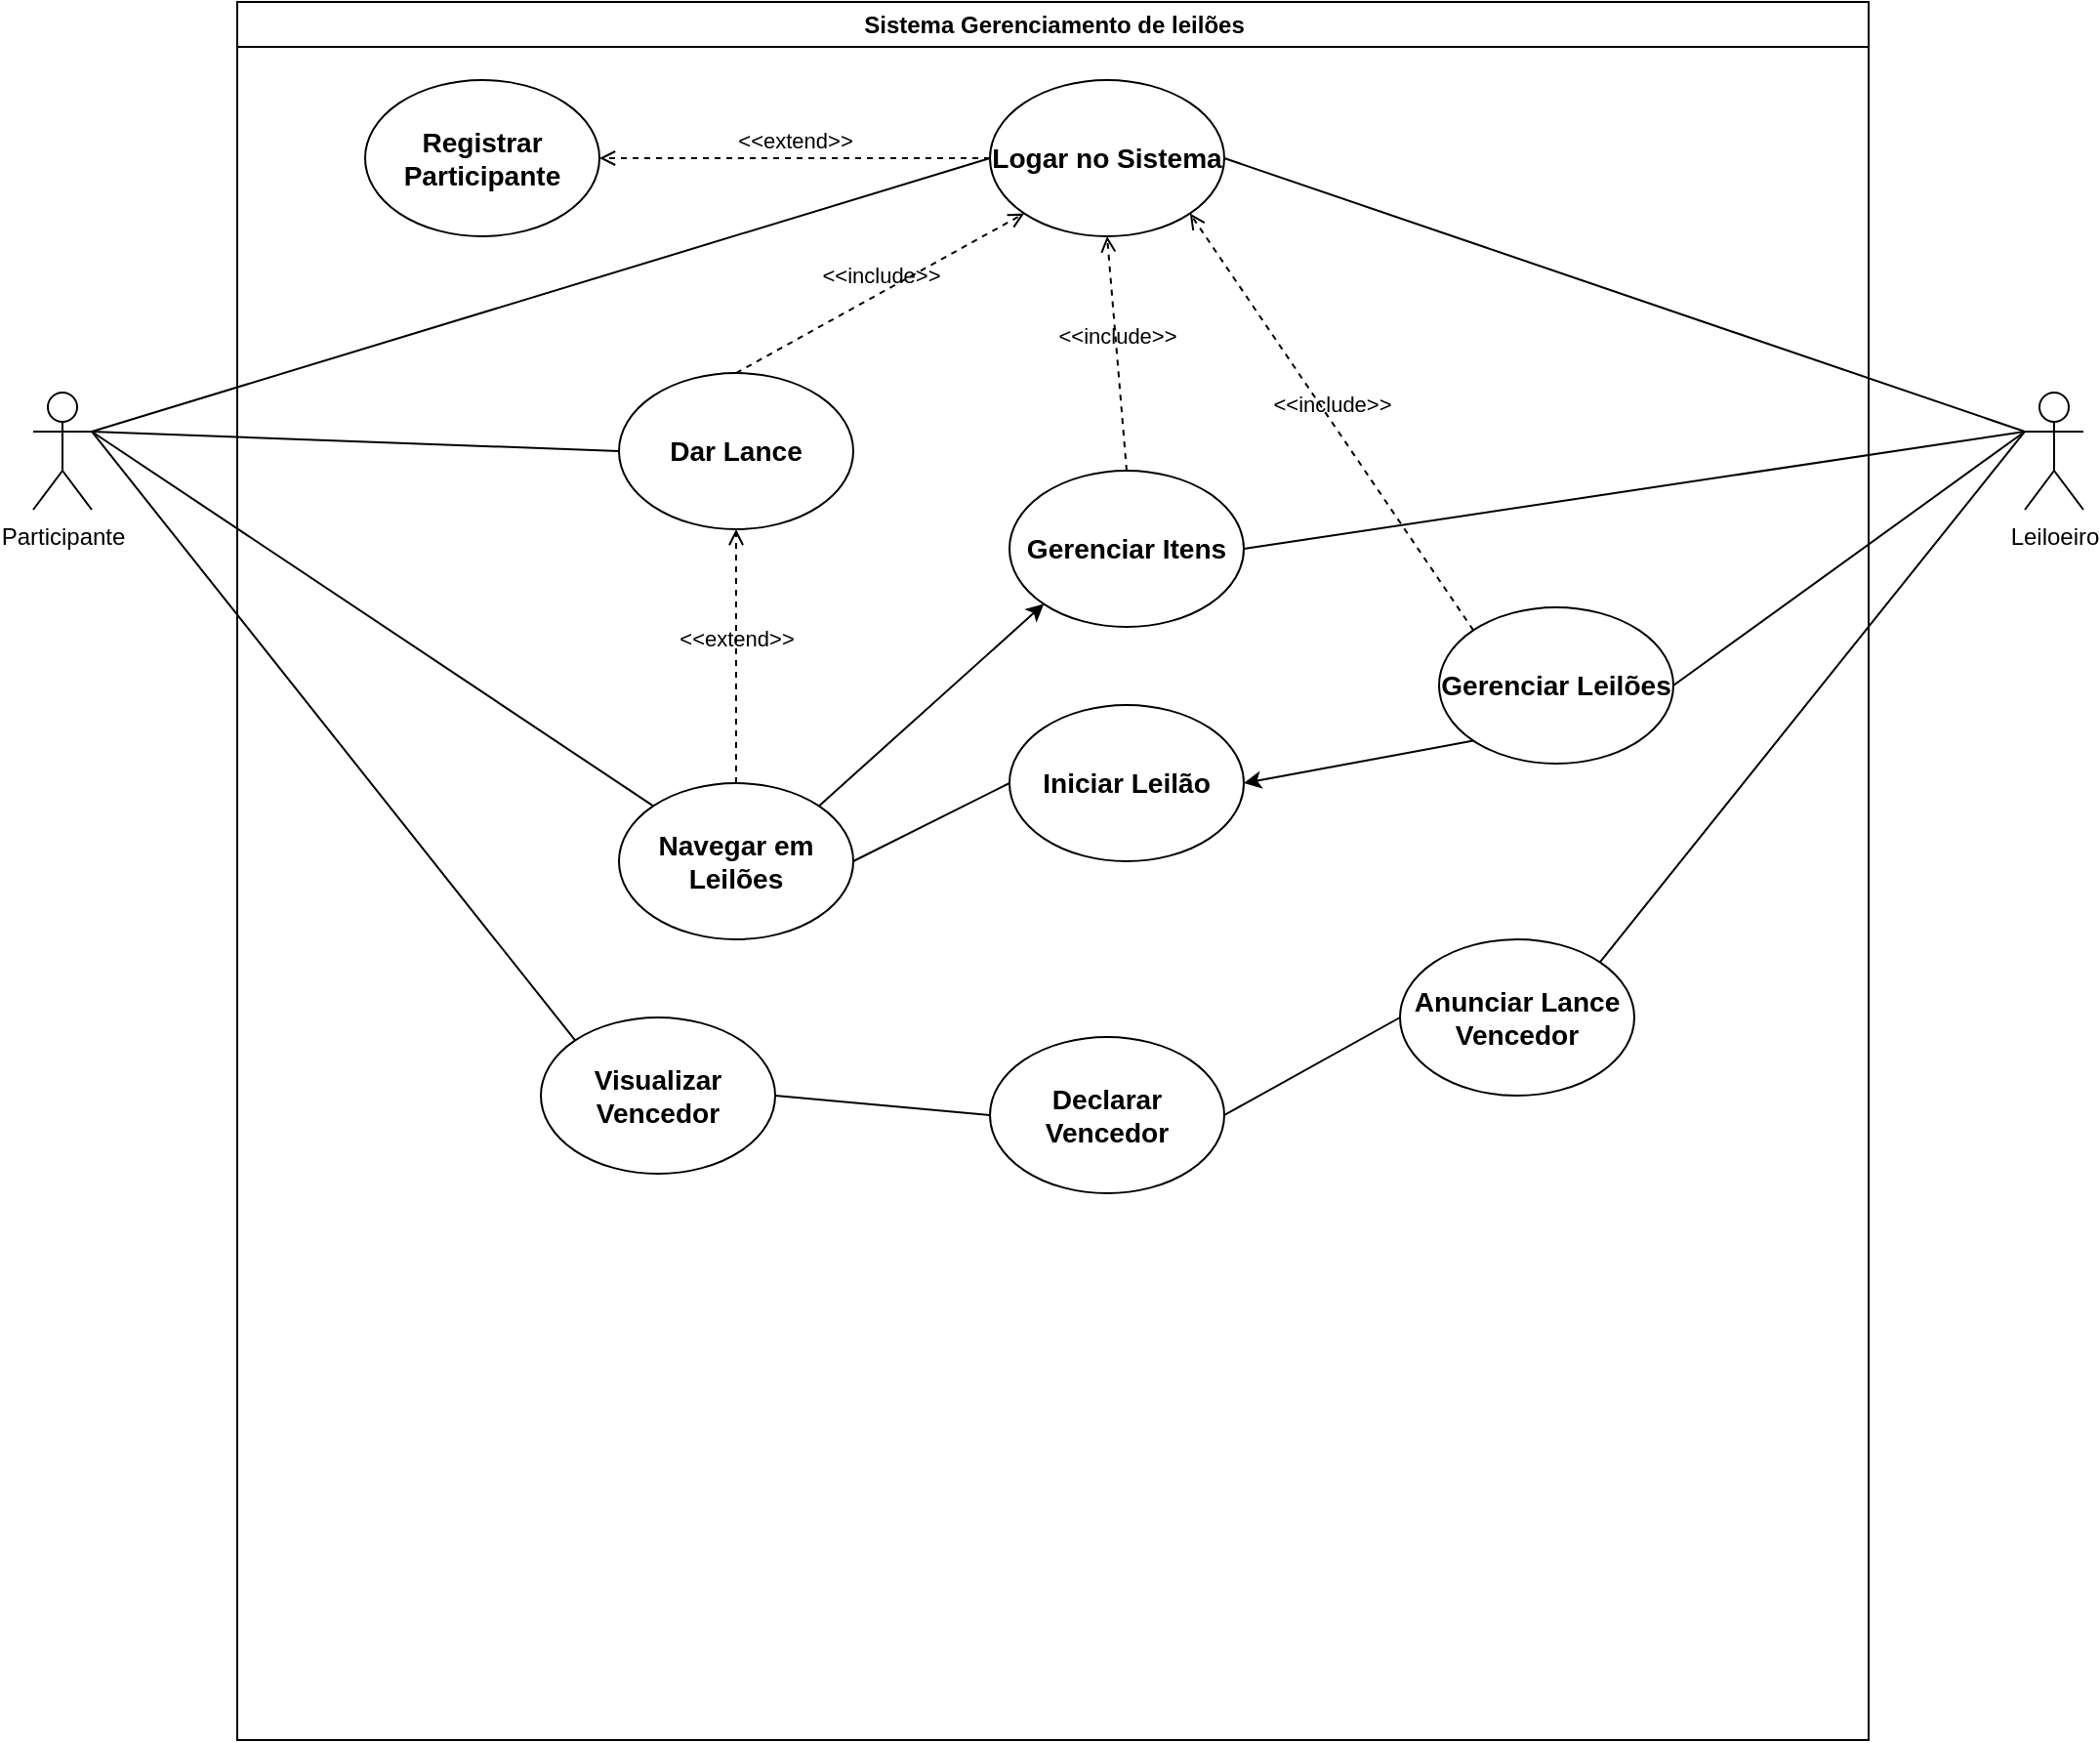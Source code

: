 <mxfile version="24.5.4" type="github">
  <diagram name="Página-1" id="xvm6ddMjzJ4y89bcNbFS">
    <mxGraphModel dx="1062" dy="567" grid="1" gridSize="10" guides="0" tooltips="1" connect="1" arrows="0" fold="1" page="1" pageScale="1" pageWidth="1169" pageHeight="827" math="0" shadow="0">
      <root>
        <mxCell id="0" />
        <mxCell id="1" parent="0" />
        <mxCell id="DuFYwMO4WbOh_CWCAp85-6" value="Sistema Gerenciamento de leilões" style="swimlane;whiteSpace=wrap;html=1;" parent="1" vertex="1">
          <mxGeometry x="164.5" width="835.5" height="890" as="geometry" />
        </mxCell>
        <mxCell id="bjDUwGLzemZ7QIyRnV6E-1" value="&lt;h3 class=&quot;western&quot;&gt;&lt;strong&gt;Logar no Sistema&lt;/strong&gt;&lt;/h3&gt;" style="ellipse;whiteSpace=wrap;html=1;" vertex="1" parent="DuFYwMO4WbOh_CWCAp85-6">
          <mxGeometry x="385.5" y="40" width="120" height="80" as="geometry" />
        </mxCell>
        <mxCell id="bjDUwGLzemZ7QIyRnV6E-2" value="&lt;h3 class=&quot;western&quot;&gt;&lt;strong&gt;Dar Lance&lt;/strong&gt;&lt;/h3&gt;" style="ellipse;whiteSpace=wrap;html=1;" vertex="1" parent="DuFYwMO4WbOh_CWCAp85-6">
          <mxGeometry x="195.5" y="190" width="120" height="80" as="geometry" />
        </mxCell>
        <mxCell id="bjDUwGLzemZ7QIyRnV6E-3" value="&lt;h3 class=&quot;western&quot;&gt;&lt;strong&gt;Registrar Participante&lt;/strong&gt;&lt;/h3&gt;" style="ellipse;whiteSpace=wrap;html=1;" vertex="1" parent="DuFYwMO4WbOh_CWCAp85-6">
          <mxGeometry x="65.5" y="40" width="120" height="80" as="geometry" />
        </mxCell>
        <mxCell id="bjDUwGLzemZ7QIyRnV6E-4" value="&lt;h3 class=&quot;western&quot;&gt;&lt;strong&gt;Gerenciar Leilões&lt;/strong&gt;&lt;/h3&gt;" style="ellipse;whiteSpace=wrap;html=1;" vertex="1" parent="DuFYwMO4WbOh_CWCAp85-6">
          <mxGeometry x="615.5" y="310" width="120" height="80" as="geometry" />
        </mxCell>
        <mxCell id="bjDUwGLzemZ7QIyRnV6E-5" value="&lt;h3 class=&quot;western&quot;&gt;&lt;strong&gt;Iniciar Leilão&lt;/strong&gt;&lt;/h3&gt;" style="ellipse;whiteSpace=wrap;html=1;" vertex="1" parent="DuFYwMO4WbOh_CWCAp85-6">
          <mxGeometry x="395.5" y="360" width="120" height="80" as="geometry" />
        </mxCell>
        <mxCell id="bjDUwGLzemZ7QIyRnV6E-6" value="&lt;h3 class=&quot;western&quot;&gt;&lt;strong&gt;Anunciar Lance Vencedor&lt;/strong&gt;&lt;/h3&gt;" style="ellipse;whiteSpace=wrap;html=1;direction=west;" vertex="1" parent="DuFYwMO4WbOh_CWCAp85-6">
          <mxGeometry x="595.5" y="480" width="120" height="80" as="geometry" />
        </mxCell>
        <mxCell id="bjDUwGLzemZ7QIyRnV6E-7" value="&lt;h3 class=&quot;western&quot;&gt;&lt;strong&gt;Navegar em Leilões&lt;/strong&gt;&lt;/h3&gt;" style="ellipse;whiteSpace=wrap;html=1;" vertex="1" parent="DuFYwMO4WbOh_CWCAp85-6">
          <mxGeometry x="195.5" y="400" width="120" height="80" as="geometry" />
        </mxCell>
        <mxCell id="bjDUwGLzemZ7QIyRnV6E-8" value="&lt;h3 class=&quot;western&quot;&gt;&lt;strong&gt;Visualizar Vencedor&lt;/strong&gt;&lt;/h3&gt;" style="ellipse;whiteSpace=wrap;html=1;" vertex="1" parent="DuFYwMO4WbOh_CWCAp85-6">
          <mxGeometry x="155.5" y="520" width="120" height="80" as="geometry" />
        </mxCell>
        <mxCell id="bjDUwGLzemZ7QIyRnV6E-9" value="&lt;h3 class=&quot;western&quot;&gt;&lt;strong&gt;Gerenciar Itens&lt;/strong&gt;&lt;/h3&gt;" style="ellipse;whiteSpace=wrap;html=1;" vertex="1" parent="DuFYwMO4WbOh_CWCAp85-6">
          <mxGeometry x="395.5" y="240" width="120" height="80" as="geometry" />
        </mxCell>
        <mxCell id="bjDUwGLzemZ7QIyRnV6E-11" value="&lt;h3 class=&quot;western&quot;&gt;&lt;strong&gt;Declarar Vencedor&lt;/strong&gt;&lt;/h3&gt;" style="ellipse;whiteSpace=wrap;html=1;" vertex="1" parent="DuFYwMO4WbOh_CWCAp85-6">
          <mxGeometry x="385.5" y="530" width="120" height="80" as="geometry" />
        </mxCell>
        <mxCell id="bjDUwGLzemZ7QIyRnV6E-18" value="&amp;lt;&amp;lt;extend&amp;gt;&amp;gt;" style="html=1;verticalAlign=bottom;labelBackgroundColor=none;endArrow=open;endFill=0;dashed=1;rounded=0;exitX=0;exitY=0.5;exitDx=0;exitDy=0;entryX=1;entryY=0.5;entryDx=0;entryDy=0;" edge="1" parent="DuFYwMO4WbOh_CWCAp85-6" source="bjDUwGLzemZ7QIyRnV6E-1" target="bjDUwGLzemZ7QIyRnV6E-3">
          <mxGeometry width="160" relative="1" as="geometry">
            <mxPoint x="345.5" y="60" as="sourcePoint" />
            <mxPoint x="215.5" y="70" as="targetPoint" />
          </mxGeometry>
        </mxCell>
        <mxCell id="bjDUwGLzemZ7QIyRnV6E-20" value="&amp;lt;&amp;lt;include&amp;gt;&amp;gt;" style="html=1;verticalAlign=bottom;labelBackgroundColor=none;endArrow=open;endFill=0;dashed=1;rounded=0;exitX=0.5;exitY=0;exitDx=0;exitDy=0;entryX=0;entryY=1;entryDx=0;entryDy=0;" edge="1" parent="DuFYwMO4WbOh_CWCAp85-6" source="bjDUwGLzemZ7QIyRnV6E-2" target="bjDUwGLzemZ7QIyRnV6E-1">
          <mxGeometry width="160" relative="1" as="geometry">
            <mxPoint x="330" y="290" as="sourcePoint" />
            <mxPoint x="490" y="290" as="targetPoint" />
          </mxGeometry>
        </mxCell>
        <mxCell id="bjDUwGLzemZ7QIyRnV6E-23" value="" style="endArrow=none;html=1;rounded=0;entryX=0;entryY=0.5;entryDx=0;entryDy=0;exitX=1;exitY=0.5;exitDx=0;exitDy=0;" edge="1" parent="DuFYwMO4WbOh_CWCAp85-6" source="bjDUwGLzemZ7QIyRnV6E-7" target="bjDUwGLzemZ7QIyRnV6E-5">
          <mxGeometry width="50" height="50" relative="1" as="geometry">
            <mxPoint x="390" y="320" as="sourcePoint" />
            <mxPoint x="440" y="270" as="targetPoint" />
          </mxGeometry>
        </mxCell>
        <mxCell id="bjDUwGLzemZ7QIyRnV6E-24" value="" style="endArrow=classic;html=1;rounded=0;entryX=1;entryY=0.5;entryDx=0;entryDy=0;exitX=0;exitY=1;exitDx=0;exitDy=0;" edge="1" parent="DuFYwMO4WbOh_CWCAp85-6" source="bjDUwGLzemZ7QIyRnV6E-4" target="bjDUwGLzemZ7QIyRnV6E-5">
          <mxGeometry width="50" height="50" relative="1" as="geometry">
            <mxPoint x="635.5" y="450" as="sourcePoint" />
            <mxPoint x="615.5" y="262" as="targetPoint" />
          </mxGeometry>
        </mxCell>
        <mxCell id="bjDUwGLzemZ7QIyRnV6E-26" value="&amp;lt;&amp;lt;extend&amp;gt;&amp;gt;" style="html=1;verticalAlign=bottom;labelBackgroundColor=none;endArrow=open;endFill=0;dashed=1;rounded=0;exitX=0.5;exitY=0;exitDx=0;exitDy=0;entryX=0.5;entryY=1;entryDx=0;entryDy=0;" edge="1" parent="DuFYwMO4WbOh_CWCAp85-6" source="bjDUwGLzemZ7QIyRnV6E-7" target="bjDUwGLzemZ7QIyRnV6E-2">
          <mxGeometry width="160" relative="1" as="geometry">
            <mxPoint x="315.5" y="300" as="sourcePoint" />
            <mxPoint x="435.5" y="280" as="targetPoint" />
          </mxGeometry>
        </mxCell>
        <mxCell id="bjDUwGLzemZ7QIyRnV6E-27" value="" style="endArrow=classic;html=1;rounded=0;entryX=0;entryY=1;entryDx=0;entryDy=0;exitX=1;exitY=0;exitDx=0;exitDy=0;" edge="1" parent="DuFYwMO4WbOh_CWCAp85-6" source="bjDUwGLzemZ7QIyRnV6E-7" target="bjDUwGLzemZ7QIyRnV6E-9">
          <mxGeometry width="50" height="50" relative="1" as="geometry">
            <mxPoint x="365.5" y="370" as="sourcePoint" />
            <mxPoint x="465.5" y="270" as="targetPoint" />
          </mxGeometry>
        </mxCell>
        <mxCell id="bjDUwGLzemZ7QIyRnV6E-31" value="&amp;lt;&amp;lt;include&amp;gt;&amp;gt;" style="html=1;verticalAlign=bottom;labelBackgroundColor=none;endArrow=open;endFill=0;dashed=1;rounded=0;exitX=0.5;exitY=0;exitDx=0;exitDy=0;entryX=0.5;entryY=1;entryDx=0;entryDy=0;" edge="1" parent="DuFYwMO4WbOh_CWCAp85-6" source="bjDUwGLzemZ7QIyRnV6E-9" target="bjDUwGLzemZ7QIyRnV6E-1">
          <mxGeometry width="160" relative="1" as="geometry">
            <mxPoint x="398.5" y="202" as="sourcePoint" />
            <mxPoint x="545.5" y="120" as="targetPoint" />
          </mxGeometry>
        </mxCell>
        <mxCell id="bjDUwGLzemZ7QIyRnV6E-30" value="&amp;lt;&amp;lt;include&amp;gt;&amp;gt;" style="html=1;verticalAlign=bottom;labelBackgroundColor=none;endArrow=open;endFill=0;dashed=1;rounded=0;exitX=0;exitY=0;exitDx=0;exitDy=0;entryX=1;entryY=1;entryDx=0;entryDy=0;" edge="1" parent="DuFYwMO4WbOh_CWCAp85-6" source="bjDUwGLzemZ7QIyRnV6E-4" target="bjDUwGLzemZ7QIyRnV6E-1">
          <mxGeometry width="160" relative="1" as="geometry">
            <mxPoint x="675.5" y="322" as="sourcePoint" />
            <mxPoint x="822.5" y="240" as="targetPoint" />
          </mxGeometry>
        </mxCell>
        <mxCell id="bjDUwGLzemZ7QIyRnV6E-34" value="" style="endArrow=none;html=1;rounded=0;entryX=1;entryY=0.5;entryDx=0;entryDy=0;exitX=1;exitY=0.5;exitDx=0;exitDy=0;" edge="1" parent="DuFYwMO4WbOh_CWCAp85-6" source="bjDUwGLzemZ7QIyRnV6E-11" target="bjDUwGLzemZ7QIyRnV6E-6">
          <mxGeometry width="50" height="50" relative="1" as="geometry">
            <mxPoint x="385.5" y="420" as="sourcePoint" />
            <mxPoint x="435.5" y="370" as="targetPoint" />
          </mxGeometry>
        </mxCell>
        <mxCell id="bjDUwGLzemZ7QIyRnV6E-35" value="" style="endArrow=none;html=1;rounded=0;exitX=1;exitY=0.5;exitDx=0;exitDy=0;entryX=0;entryY=0.5;entryDx=0;entryDy=0;" edge="1" parent="DuFYwMO4WbOh_CWCAp85-6" source="bjDUwGLzemZ7QIyRnV6E-8" target="bjDUwGLzemZ7QIyRnV6E-11">
          <mxGeometry width="50" height="50" relative="1" as="geometry">
            <mxPoint x="385.5" y="420" as="sourcePoint" />
            <mxPoint x="435.5" y="370" as="targetPoint" />
          </mxGeometry>
        </mxCell>
        <mxCell id="DuFYwMO4WbOh_CWCAp85-7" value="Participante" style="shape=umlActor;verticalLabelPosition=bottom;verticalAlign=top;html=1;outlineConnect=0;" parent="1" vertex="1">
          <mxGeometry x="60" y="200" width="30" height="60" as="geometry" />
        </mxCell>
        <mxCell id="DuFYwMO4WbOh_CWCAp85-8" value="Leiloeiro" style="shape=umlActor;verticalLabelPosition=bottom;verticalAlign=top;html=1;outlineConnect=0;" parent="1" vertex="1">
          <mxGeometry x="1080" y="200" width="30" height="60" as="geometry" />
        </mxCell>
        <mxCell id="bjDUwGLzemZ7QIyRnV6E-15" value="" style="endArrow=none;html=1;rounded=0;entryX=1;entryY=0.333;entryDx=0;entryDy=0;entryPerimeter=0;exitX=0;exitY=0.5;exitDx=0;exitDy=0;" edge="1" parent="1" source="bjDUwGLzemZ7QIyRnV6E-1" target="DuFYwMO4WbOh_CWCAp85-7">
          <mxGeometry width="50" height="50" relative="1" as="geometry">
            <mxPoint x="550" y="360" as="sourcePoint" />
            <mxPoint x="600" y="310" as="targetPoint" />
          </mxGeometry>
        </mxCell>
        <mxCell id="bjDUwGLzemZ7QIyRnV6E-19" value="" style="endArrow=none;html=1;rounded=0;entryX=1;entryY=0.333;entryDx=0;entryDy=0;entryPerimeter=0;exitX=0;exitY=0.5;exitDx=0;exitDy=0;" edge="1" parent="1" source="bjDUwGLzemZ7QIyRnV6E-2" target="DuFYwMO4WbOh_CWCAp85-7">
          <mxGeometry width="50" height="50" relative="1" as="geometry">
            <mxPoint x="550" y="370" as="sourcePoint" />
            <mxPoint x="600" y="320" as="targetPoint" />
          </mxGeometry>
        </mxCell>
        <mxCell id="bjDUwGLzemZ7QIyRnV6E-21" value="" style="endArrow=none;html=1;rounded=0;entryX=0;entryY=0.333;entryDx=0;entryDy=0;entryPerimeter=0;exitX=1;exitY=0.5;exitDx=0;exitDy=0;" edge="1" parent="1" source="bjDUwGLzemZ7QIyRnV6E-4" target="DuFYwMO4WbOh_CWCAp85-8">
          <mxGeometry width="50" height="50" relative="1" as="geometry">
            <mxPoint x="550" y="370" as="sourcePoint" />
            <mxPoint x="600" y="320" as="targetPoint" />
          </mxGeometry>
        </mxCell>
        <mxCell id="bjDUwGLzemZ7QIyRnV6E-22" value="" style="endArrow=none;html=1;rounded=0;exitX=1;exitY=0.5;exitDx=0;exitDy=0;entryX=0;entryY=0.333;entryDx=0;entryDy=0;entryPerimeter=0;" edge="1" parent="1" source="bjDUwGLzemZ7QIyRnV6E-9" target="DuFYwMO4WbOh_CWCAp85-8">
          <mxGeometry width="50" height="50" relative="1" as="geometry">
            <mxPoint x="550" y="370" as="sourcePoint" />
            <mxPoint x="1040" y="220" as="targetPoint" />
          </mxGeometry>
        </mxCell>
        <mxCell id="bjDUwGLzemZ7QIyRnV6E-25" value="" style="endArrow=none;html=1;rounded=0;entryX=0;entryY=0;entryDx=0;entryDy=0;exitX=1;exitY=0.333;exitDx=0;exitDy=0;exitPerimeter=0;" edge="1" parent="1" source="DuFYwMO4WbOh_CWCAp85-7" target="bjDUwGLzemZ7QIyRnV6E-7">
          <mxGeometry width="50" height="50" relative="1" as="geometry">
            <mxPoint x="550" y="360" as="sourcePoint" />
            <mxPoint x="600" y="310" as="targetPoint" />
          </mxGeometry>
        </mxCell>
        <mxCell id="bjDUwGLzemZ7QIyRnV6E-28" value="" style="endArrow=none;html=1;rounded=0;entryX=0;entryY=0.333;entryDx=0;entryDy=0;entryPerimeter=0;exitX=1;exitY=0.5;exitDx=0;exitDy=0;" edge="1" parent="1" source="bjDUwGLzemZ7QIyRnV6E-1" target="DuFYwMO4WbOh_CWCAp85-8">
          <mxGeometry width="50" height="50" relative="1" as="geometry">
            <mxPoint x="550" y="330" as="sourcePoint" />
            <mxPoint x="600" y="280" as="targetPoint" />
          </mxGeometry>
        </mxCell>
        <mxCell id="bjDUwGLzemZ7QIyRnV6E-32" value="" style="endArrow=none;html=1;rounded=0;entryX=1;entryY=0.333;entryDx=0;entryDy=0;entryPerimeter=0;exitX=0;exitY=0;exitDx=0;exitDy=0;" edge="1" parent="1" source="bjDUwGLzemZ7QIyRnV6E-8" target="DuFYwMO4WbOh_CWCAp85-7">
          <mxGeometry width="50" height="50" relative="1" as="geometry">
            <mxPoint x="550" y="420" as="sourcePoint" />
            <mxPoint x="600" y="370" as="targetPoint" />
          </mxGeometry>
        </mxCell>
        <mxCell id="bjDUwGLzemZ7QIyRnV6E-33" value="" style="endArrow=none;html=1;rounded=0;entryX=0;entryY=0.333;entryDx=0;entryDy=0;entryPerimeter=0;exitX=0;exitY=1;exitDx=0;exitDy=0;" edge="1" parent="1" source="bjDUwGLzemZ7QIyRnV6E-6" target="DuFYwMO4WbOh_CWCAp85-8">
          <mxGeometry width="50" height="50" relative="1" as="geometry">
            <mxPoint x="550" y="420" as="sourcePoint" />
            <mxPoint x="600" y="370" as="targetPoint" />
          </mxGeometry>
        </mxCell>
      </root>
    </mxGraphModel>
  </diagram>
</mxfile>
